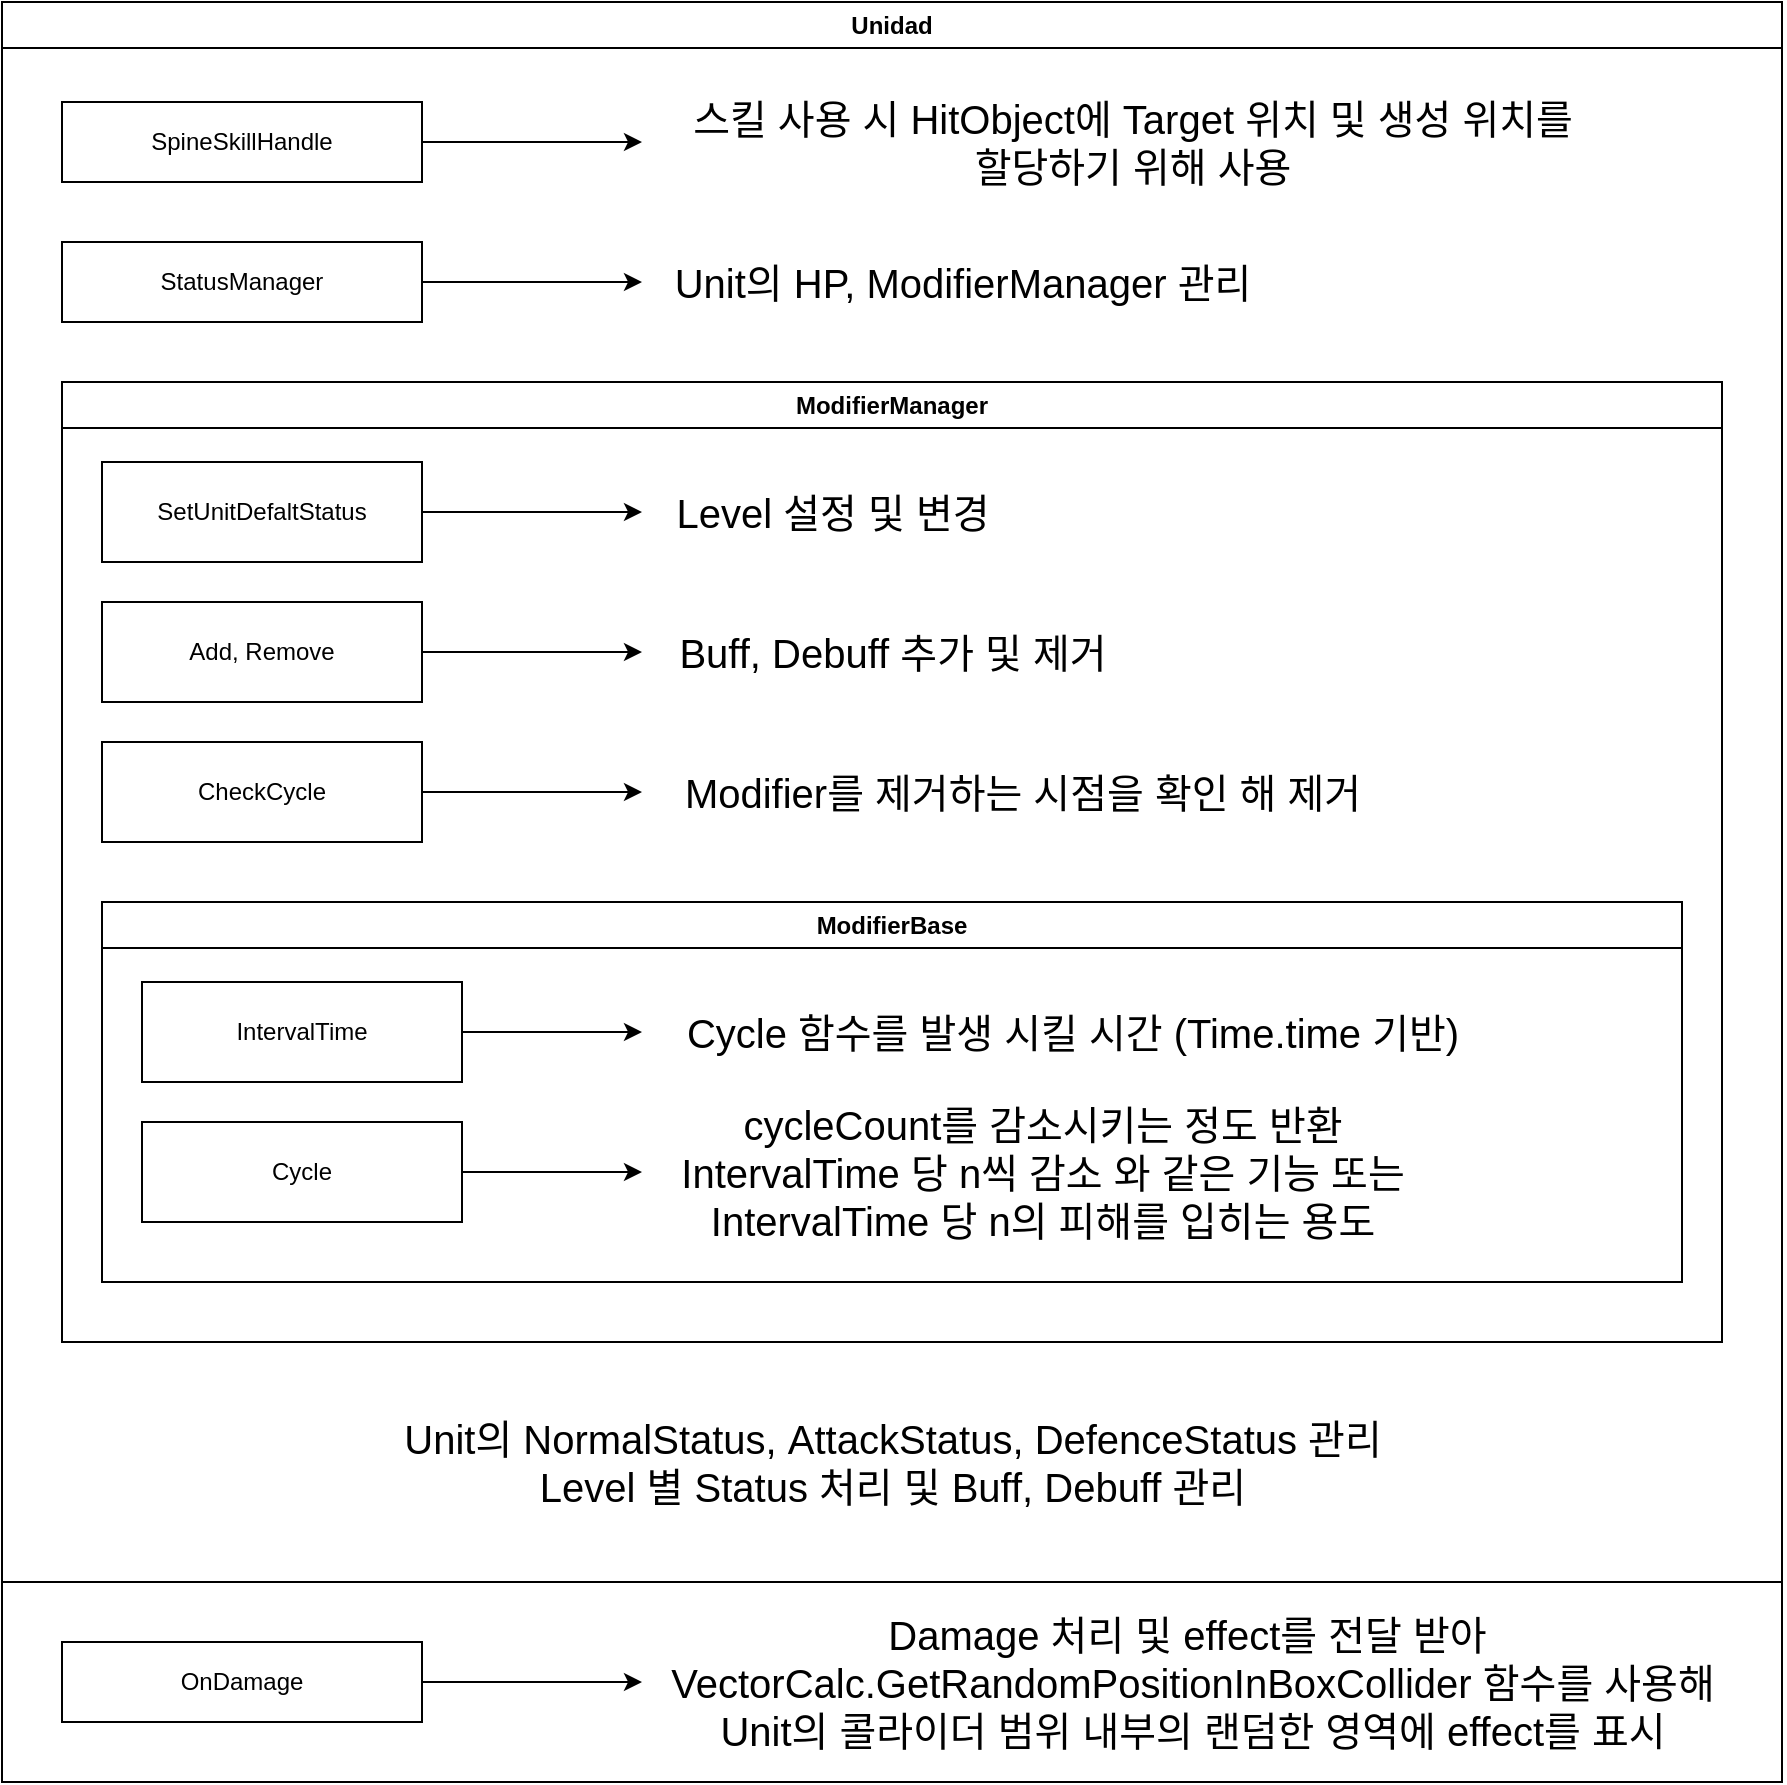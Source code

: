 <mxfile version="26.1.0">
  <diagram name="페이지-1" id="L1aYaSCd-GyulzkjM_zr">
    <mxGraphModel dx="1434" dy="746" grid="1" gridSize="10" guides="1" tooltips="1" connect="1" arrows="1" fold="1" page="1" pageScale="1" pageWidth="827" pageHeight="1169" math="0" shadow="0">
      <root>
        <mxCell id="0" />
        <mxCell id="1" parent="0" />
        <mxCell id="ZC2QyLM272x37QZf_0l0-1" value="Unidad" style="swimlane;whiteSpace=wrap;html=1;" vertex="1" parent="1">
          <mxGeometry x="40" y="40" width="890" height="890" as="geometry" />
        </mxCell>
        <mxCell id="ZC2QyLM272x37QZf_0l0-3" style="edgeStyle=orthogonalEdgeStyle;rounded=0;orthogonalLoop=1;jettySize=auto;html=1;" edge="1" parent="ZC2QyLM272x37QZf_0l0-1" source="ZC2QyLM272x37QZf_0l0-4" target="ZC2QyLM272x37QZf_0l0-5">
          <mxGeometry relative="1" as="geometry" />
        </mxCell>
        <mxCell id="ZC2QyLM272x37QZf_0l0-4" value="SpineSkillHandle" style="rounded=0;whiteSpace=wrap;html=1;" vertex="1" parent="ZC2QyLM272x37QZf_0l0-1">
          <mxGeometry x="30" y="50" width="180" height="40" as="geometry" />
        </mxCell>
        <mxCell id="ZC2QyLM272x37QZf_0l0-5" value="스킬 사용 시&amp;nbsp;HitObject에 Target 위치 및 생성 위치를&lt;div&gt;할당하기 위해 사용&lt;/div&gt;" style="text;html=1;align=center;verticalAlign=middle;resizable=0;points=[];autosize=1;strokeColor=none;fillColor=none;fontSize=20;" vertex="1" parent="ZC2QyLM272x37QZf_0l0-1">
          <mxGeometry x="320" y="40" width="490" height="60" as="geometry" />
        </mxCell>
        <mxCell id="ZC2QyLM272x37QZf_0l0-6" style="edgeStyle=orthogonalEdgeStyle;rounded=0;orthogonalLoop=1;jettySize=auto;html=1;" edge="1" parent="ZC2QyLM272x37QZf_0l0-1" source="ZC2QyLM272x37QZf_0l0-7" target="ZC2QyLM272x37QZf_0l0-8">
          <mxGeometry relative="1" as="geometry" />
        </mxCell>
        <mxCell id="ZC2QyLM272x37QZf_0l0-7" value="StatusManager" style="rounded=0;whiteSpace=wrap;html=1;" vertex="1" parent="ZC2QyLM272x37QZf_0l0-1">
          <mxGeometry x="30" y="120" width="180" height="40" as="geometry" />
        </mxCell>
        <mxCell id="ZC2QyLM272x37QZf_0l0-8" value="Unit의 HP,&amp;nbsp;ModifierManager 관리" style="text;html=1;align=center;verticalAlign=middle;resizable=0;points=[];autosize=1;strokeColor=none;fillColor=none;fontSize=20;" vertex="1" parent="ZC2QyLM272x37QZf_0l0-1">
          <mxGeometry x="320" y="120" width="320" height="40" as="geometry" />
        </mxCell>
        <mxCell id="ZC2QyLM272x37QZf_0l0-11" value="Unit의&amp;nbsp;NormalStatus,&amp;nbsp;AttackStatus,&amp;nbsp;&lt;span style=&quot;background-color: transparent; color: light-dark(rgb(0, 0, 0), rgb(255, 255, 255));&quot;&gt;DefenceStatus 관리&lt;/span&gt;&lt;div&gt;&lt;div&gt;Level 별 Status 처리 및&amp;nbsp;&lt;span style=&quot;background-color: transparent; color: light-dark(rgb(0, 0, 0), rgb(255, 255, 255));&quot;&gt;Buff, Debuff 관리&lt;/span&gt;&lt;/div&gt;&lt;/div&gt;" style="text;html=1;align=center;verticalAlign=middle;resizable=0;points=[];autosize=1;strokeColor=none;fillColor=none;fontSize=20;" vertex="1" parent="ZC2QyLM272x37QZf_0l0-1">
          <mxGeometry x="185" y="700" width="520" height="60" as="geometry" />
        </mxCell>
        <mxCell id="ZC2QyLM272x37QZf_0l0-12" value="ModifierManager" style="swimlane;whiteSpace=wrap;html=1;" vertex="1" parent="ZC2QyLM272x37QZf_0l0-1">
          <mxGeometry x="30" y="190" width="830" height="480" as="geometry" />
        </mxCell>
        <mxCell id="ZC2QyLM272x37QZf_0l0-15" style="edgeStyle=orthogonalEdgeStyle;rounded=0;orthogonalLoop=1;jettySize=auto;html=1;" edge="1" parent="ZC2QyLM272x37QZf_0l0-12" source="ZC2QyLM272x37QZf_0l0-13" target="ZC2QyLM272x37QZf_0l0-14">
          <mxGeometry relative="1" as="geometry" />
        </mxCell>
        <mxCell id="ZC2QyLM272x37QZf_0l0-13" value="SetUnitDefaltStatus" style="rounded=0;whiteSpace=wrap;html=1;" vertex="1" parent="ZC2QyLM272x37QZf_0l0-12">
          <mxGeometry x="20" y="40" width="160" height="50" as="geometry" />
        </mxCell>
        <mxCell id="ZC2QyLM272x37QZf_0l0-14" value="Level 설정 및 변경" style="text;html=1;align=center;verticalAlign=middle;resizable=0;points=[];autosize=1;strokeColor=none;fillColor=none;fontSize=20;" vertex="1" parent="ZC2QyLM272x37QZf_0l0-12">
          <mxGeometry x="290" y="45" width="190" height="40" as="geometry" />
        </mxCell>
        <mxCell id="ZC2QyLM272x37QZf_0l0-16" style="edgeStyle=orthogonalEdgeStyle;rounded=0;orthogonalLoop=1;jettySize=auto;html=1;" edge="1" parent="ZC2QyLM272x37QZf_0l0-12" source="ZC2QyLM272x37QZf_0l0-17" target="ZC2QyLM272x37QZf_0l0-18">
          <mxGeometry relative="1" as="geometry" />
        </mxCell>
        <mxCell id="ZC2QyLM272x37QZf_0l0-17" value="Add, Remove" style="rounded=0;whiteSpace=wrap;html=1;" vertex="1" parent="ZC2QyLM272x37QZf_0l0-12">
          <mxGeometry x="20" y="110" width="160" height="50" as="geometry" />
        </mxCell>
        <mxCell id="ZC2QyLM272x37QZf_0l0-18" value="Buff, Debuff 추가 및 제거" style="text;html=1;align=center;verticalAlign=middle;resizable=0;points=[];autosize=1;strokeColor=none;fillColor=none;fontSize=20;" vertex="1" parent="ZC2QyLM272x37QZf_0l0-12">
          <mxGeometry x="290" y="115" width="250" height="40" as="geometry" />
        </mxCell>
        <mxCell id="ZC2QyLM272x37QZf_0l0-19" style="edgeStyle=orthogonalEdgeStyle;rounded=0;orthogonalLoop=1;jettySize=auto;html=1;" edge="1" parent="ZC2QyLM272x37QZf_0l0-12" source="ZC2QyLM272x37QZf_0l0-20" target="ZC2QyLM272x37QZf_0l0-21">
          <mxGeometry relative="1" as="geometry">
            <Array as="points">
              <mxPoint x="280" y="205" />
            </Array>
          </mxGeometry>
        </mxCell>
        <mxCell id="ZC2QyLM272x37QZf_0l0-20" value="CheckCycle" style="rounded=0;whiteSpace=wrap;html=1;" vertex="1" parent="ZC2QyLM272x37QZf_0l0-12">
          <mxGeometry x="20" y="180" width="160" height="50" as="geometry" />
        </mxCell>
        <mxCell id="ZC2QyLM272x37QZf_0l0-21" value="Modifier를 제거하는 시점을 확인 해 제거" style="text;html=1;align=center;verticalAlign=middle;resizable=0;points=[];autosize=1;strokeColor=none;fillColor=none;fontSize=20;" vertex="1" parent="ZC2QyLM272x37QZf_0l0-12">
          <mxGeometry x="290" y="185" width="380" height="40" as="geometry" />
        </mxCell>
        <mxCell id="ZC2QyLM272x37QZf_0l0-22" value="ModifierBase" style="swimlane;whiteSpace=wrap;html=1;" vertex="1" parent="ZC2QyLM272x37QZf_0l0-12">
          <mxGeometry x="20" y="260" width="790" height="190" as="geometry" />
        </mxCell>
        <mxCell id="ZC2QyLM272x37QZf_0l0-23" style="edgeStyle=orthogonalEdgeStyle;rounded=0;orthogonalLoop=1;jettySize=auto;html=1;" edge="1" parent="ZC2QyLM272x37QZf_0l0-22" source="ZC2QyLM272x37QZf_0l0-24" target="ZC2QyLM272x37QZf_0l0-25">
          <mxGeometry relative="1" as="geometry" />
        </mxCell>
        <mxCell id="ZC2QyLM272x37QZf_0l0-24" value="IntervalTime" style="rounded=0;whiteSpace=wrap;html=1;" vertex="1" parent="ZC2QyLM272x37QZf_0l0-22">
          <mxGeometry x="20" y="40" width="160" height="50" as="geometry" />
        </mxCell>
        <mxCell id="ZC2QyLM272x37QZf_0l0-25" value="Cycle 함수를 발생 시킬 시간&amp;nbsp;&lt;span style=&quot;background-color: transparent; color: light-dark(rgb(0, 0, 0), rgb(255, 255, 255));&quot;&gt;(Time.time 기반)&lt;/span&gt;" style="text;html=1;align=center;verticalAlign=middle;resizable=0;points=[];autosize=1;strokeColor=none;fillColor=none;fontSize=20;" vertex="1" parent="ZC2QyLM272x37QZf_0l0-22">
          <mxGeometry x="270" y="45" width="430" height="40" as="geometry" />
        </mxCell>
        <mxCell id="ZC2QyLM272x37QZf_0l0-27" style="edgeStyle=orthogonalEdgeStyle;rounded=0;orthogonalLoop=1;jettySize=auto;html=1;" edge="1" parent="ZC2QyLM272x37QZf_0l0-22" source="ZC2QyLM272x37QZf_0l0-28" target="ZC2QyLM272x37QZf_0l0-29">
          <mxGeometry relative="1" as="geometry" />
        </mxCell>
        <mxCell id="ZC2QyLM272x37QZf_0l0-28" value="Cycle" style="rounded=0;whiteSpace=wrap;html=1;" vertex="1" parent="ZC2QyLM272x37QZf_0l0-22">
          <mxGeometry x="20" y="110" width="160" height="50" as="geometry" />
        </mxCell>
        <mxCell id="ZC2QyLM272x37QZf_0l0-29" value="cycleCount를 감소시키는 정도 반환&lt;div&gt;IntervalTime 당 n씩 감소 와 같은 기능 또는&lt;/div&gt;&lt;div&gt;&lt;span style=&quot;background-color: transparent; color: light-dark(rgb(0, 0, 0), rgb(255, 255, 255));&quot;&gt;IntervalTime&lt;/span&gt;&lt;span style=&quot;background-color: transparent; color: light-dark(rgb(0, 0, 0), rgb(255, 255, 255));&quot;&gt;&amp;nbsp;당 n의 피해를 입히는 용도&lt;/span&gt;&lt;/div&gt;" style="text;html=1;align=center;verticalAlign=middle;resizable=0;points=[];autosize=1;strokeColor=none;fillColor=none;fontSize=20;" vertex="1" parent="ZC2QyLM272x37QZf_0l0-22">
          <mxGeometry x="270" y="90" width="400" height="90" as="geometry" />
        </mxCell>
        <mxCell id="ZC2QyLM272x37QZf_0l0-30" style="edgeStyle=orthogonalEdgeStyle;rounded=0;orthogonalLoop=1;jettySize=auto;html=1;" edge="1" parent="ZC2QyLM272x37QZf_0l0-1" source="ZC2QyLM272x37QZf_0l0-31" target="ZC2QyLM272x37QZf_0l0-32">
          <mxGeometry relative="1" as="geometry" />
        </mxCell>
        <mxCell id="ZC2QyLM272x37QZf_0l0-31" value="OnDamage" style="rounded=0;whiteSpace=wrap;html=1;" vertex="1" parent="ZC2QyLM272x37QZf_0l0-1">
          <mxGeometry x="30" y="820" width="180" height="40" as="geometry" />
        </mxCell>
        <mxCell id="ZC2QyLM272x37QZf_0l0-32" value="Damage 처리 및 effect를 전달 받아&amp;nbsp;&lt;div&gt;VectorCalc.GetRandomPositionInBoxCollider 함수를 사용해&lt;/div&gt;&lt;div&gt;Unit의 콜라이더 범위 내부의 랜덤한 영역에 effect를 표시&lt;/div&gt;" style="text;html=1;align=center;verticalAlign=middle;resizable=0;points=[];autosize=1;strokeColor=none;fillColor=none;fontSize=20;" vertex="1" parent="ZC2QyLM272x37QZf_0l0-1">
          <mxGeometry x="320" y="795" width="550" height="90" as="geometry" />
        </mxCell>
        <mxCell id="ZC2QyLM272x37QZf_0l0-33" value="" style="endArrow=none;html=1;rounded=0;" edge="1" parent="1">
          <mxGeometry width="50" height="50" relative="1" as="geometry">
            <mxPoint x="40" y="830" as="sourcePoint" />
            <mxPoint x="930" y="830" as="targetPoint" />
          </mxGeometry>
        </mxCell>
      </root>
    </mxGraphModel>
  </diagram>
</mxfile>
